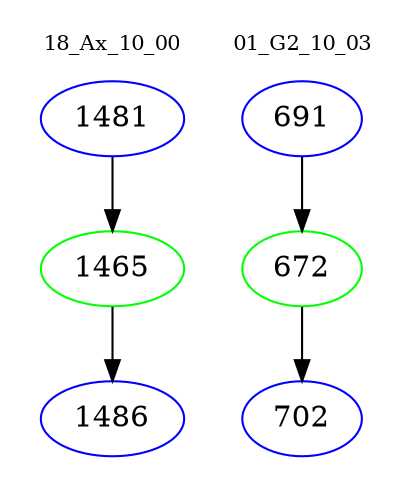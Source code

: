 digraph{
subgraph cluster_0 {
color = white
label = "18_Ax_10_00";
fontsize=10;
T0_1481 [label="1481", color="blue"]
T0_1481 -> T0_1465 [color="black"]
T0_1465 [label="1465", color="green"]
T0_1465 -> T0_1486 [color="black"]
T0_1486 [label="1486", color="blue"]
}
subgraph cluster_1 {
color = white
label = "01_G2_10_03";
fontsize=10;
T1_691 [label="691", color="blue"]
T1_691 -> T1_672 [color="black"]
T1_672 [label="672", color="green"]
T1_672 -> T1_702 [color="black"]
T1_702 [label="702", color="blue"]
}
}
